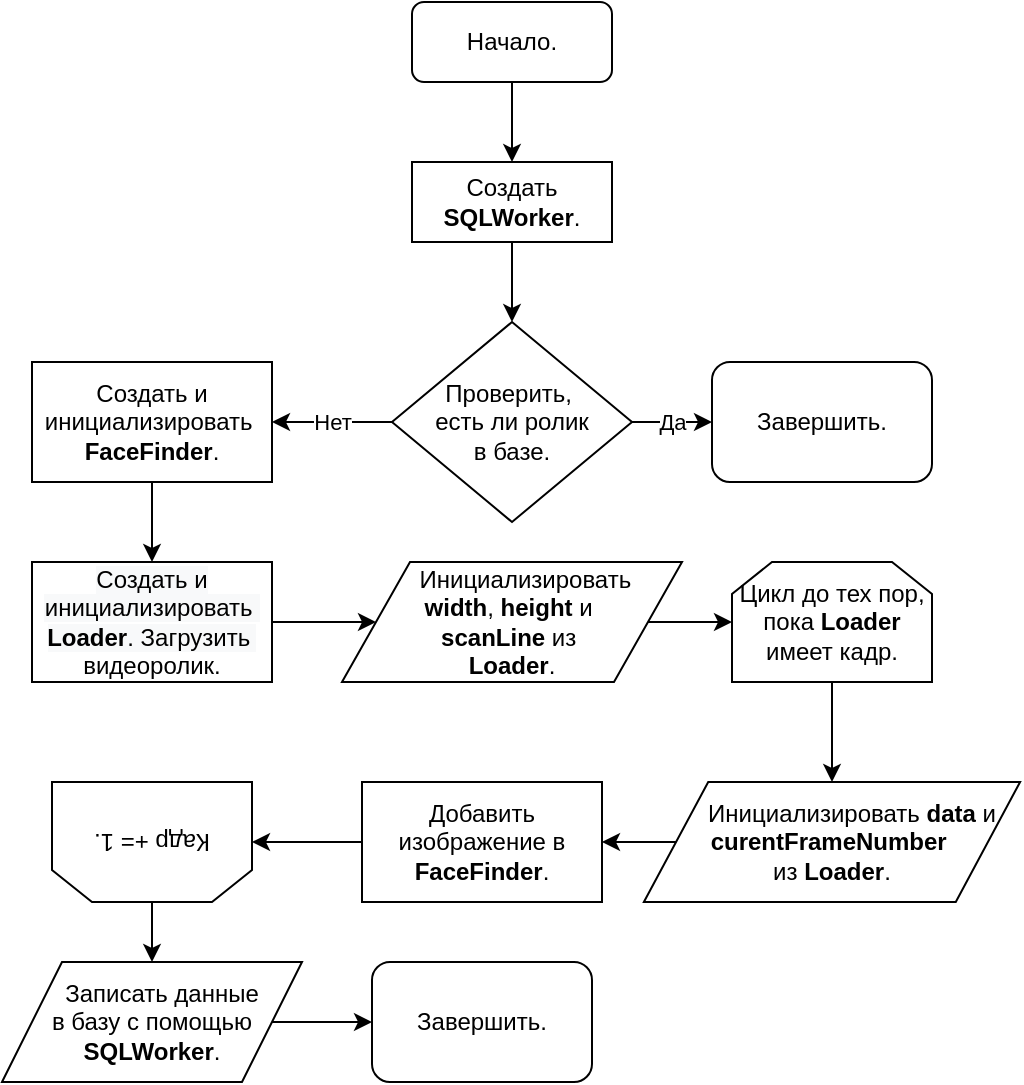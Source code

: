<mxfile version="13.1.11" type="device"><diagram id="fmChVBbdQ8EUE4LnrvRR" name="Page-1"><mxGraphModel dx="1038" dy="580" grid="1" gridSize="10" guides="1" tooltips="1" connect="1" arrows="1" fold="1" page="1" pageScale="1" pageWidth="850" pageHeight="1100" math="0" shadow="0"><root><mxCell id="0"/><mxCell id="1" parent="0"/><mxCell id="0reMAyi0JTl_DmJz0WMd-3" style="edgeStyle=orthogonalEdgeStyle;rounded=0;orthogonalLoop=1;jettySize=auto;html=1;entryX=0.5;entryY=0;entryDx=0;entryDy=0;" edge="1" parent="1" source="0reMAyi0JTl_DmJz0WMd-1" target="0reMAyi0JTl_DmJz0WMd-2"><mxGeometry relative="1" as="geometry"/></mxCell><mxCell id="0reMAyi0JTl_DmJz0WMd-1" value="Начало." style="rounded=1;whiteSpace=wrap;html=1;" vertex="1" parent="1"><mxGeometry x="390" y="120" width="100" height="40" as="geometry"/></mxCell><mxCell id="0reMAyi0JTl_DmJz0WMd-5" style="edgeStyle=orthogonalEdgeStyle;rounded=0;orthogonalLoop=1;jettySize=auto;html=1;entryX=0.5;entryY=0;entryDx=0;entryDy=0;" edge="1" parent="1" source="0reMAyi0JTl_DmJz0WMd-2" target="0reMAyi0JTl_DmJz0WMd-4"><mxGeometry relative="1" as="geometry"/></mxCell><mxCell id="0reMAyi0JTl_DmJz0WMd-2" value="Создать &lt;b&gt;SQLWorker&lt;/b&gt;." style="rounded=0;whiteSpace=wrap;html=1;" vertex="1" parent="1"><mxGeometry x="390" y="200" width="100" height="40" as="geometry"/></mxCell><mxCell id="0reMAyi0JTl_DmJz0WMd-6" value="Да" style="edgeStyle=orthogonalEdgeStyle;rounded=0;orthogonalLoop=1;jettySize=auto;html=1;entryX=0;entryY=0.5;entryDx=0;entryDy=0;" edge="1" parent="1" source="0reMAyi0JTl_DmJz0WMd-4" target="0reMAyi0JTl_DmJz0WMd-7"><mxGeometry relative="1" as="geometry"><mxPoint x="560" y="330" as="targetPoint"/></mxGeometry></mxCell><mxCell id="0reMAyi0JTl_DmJz0WMd-9" value="Нет" style="edgeStyle=orthogonalEdgeStyle;rounded=0;orthogonalLoop=1;jettySize=auto;html=1;entryX=1;entryY=0.5;entryDx=0;entryDy=0;" edge="1" parent="1" source="0reMAyi0JTl_DmJz0WMd-4" target="0reMAyi0JTl_DmJz0WMd-8"><mxGeometry relative="1" as="geometry"/></mxCell><mxCell id="0reMAyi0JTl_DmJz0WMd-4" value="Проверить,&amp;nbsp;&lt;br&gt;есть ли ролик &lt;br&gt;в базе." style="rhombus;whiteSpace=wrap;html=1;" vertex="1" parent="1"><mxGeometry x="380" y="280" width="120" height="100" as="geometry"/></mxCell><mxCell id="0reMAyi0JTl_DmJz0WMd-7" value="Завершить." style="rounded=1;whiteSpace=wrap;html=1;" vertex="1" parent="1"><mxGeometry x="540" y="300" width="110" height="60" as="geometry"/></mxCell><mxCell id="0reMAyi0JTl_DmJz0WMd-11" style="edgeStyle=orthogonalEdgeStyle;rounded=0;orthogonalLoop=1;jettySize=auto;html=1;entryX=0.5;entryY=0;entryDx=0;entryDy=0;" edge="1" parent="1" source="0reMAyi0JTl_DmJz0WMd-8" target="0reMAyi0JTl_DmJz0WMd-10"><mxGeometry relative="1" as="geometry"/></mxCell><mxCell id="0reMAyi0JTl_DmJz0WMd-8" value="Создать и инициализировать&amp;nbsp;&lt;br&gt;&lt;b&gt;FaceFinder&lt;/b&gt;." style="rounded=0;whiteSpace=wrap;html=1;" vertex="1" parent="1"><mxGeometry x="200" y="300" width="120" height="60" as="geometry"/></mxCell><mxCell id="0reMAyi0JTl_DmJz0WMd-14" style="edgeStyle=orthogonalEdgeStyle;rounded=0;orthogonalLoop=1;jettySize=auto;html=1;entryX=0;entryY=0.5;entryDx=0;entryDy=0;" edge="1" parent="1" source="0reMAyi0JTl_DmJz0WMd-10" target="0reMAyi0JTl_DmJz0WMd-13"><mxGeometry relative="1" as="geometry"/></mxCell><mxCell id="0reMAyi0JTl_DmJz0WMd-10" value="&lt;span style=&quot;color: rgb(0 , 0 , 0) ; font-family: &amp;#34;helvetica&amp;#34; ; font-size: 12px ; font-style: normal ; font-weight: 400 ; letter-spacing: normal ; text-align: center ; text-indent: 0px ; text-transform: none ; word-spacing: 0px ; background-color: rgb(248 , 249 , 250) ; display: inline ; float: none&quot;&gt;Создать и инициализировать&amp;nbsp;&lt;/span&gt;&lt;br style=&quot;color: rgb(0 , 0 , 0) ; font-family: &amp;#34;helvetica&amp;#34; ; font-size: 12px ; font-style: normal ; font-weight: 400 ; letter-spacing: normal ; text-align: center ; text-indent: 0px ; text-transform: none ; word-spacing: 0px ; background-color: rgb(248 , 249 , 250)&quot;&gt;&lt;b style=&quot;color: rgb(0 , 0 , 0) ; font-family: &amp;#34;helvetica&amp;#34; ; font-size: 12px ; font-style: normal ; letter-spacing: normal ; text-align: center ; text-indent: 0px ; text-transform: none ; word-spacing: 0px ; background-color: rgb(248 , 249 , 250)&quot;&gt;Loader&lt;/b&gt;&lt;span style=&quot;color: rgb(0 , 0 , 0) ; font-family: &amp;#34;helvetica&amp;#34; ; font-size: 12px ; font-style: normal ; letter-spacing: normal ; text-align: center ; text-indent: 0px ; text-transform: none ; word-spacing: 0px ; background-color: rgb(248 , 249 , 250)&quot;&gt;. Загрузить&amp;nbsp;&lt;br&gt;&lt;/span&gt;видеоролик." style="rounded=0;whiteSpace=wrap;html=1;" vertex="1" parent="1"><mxGeometry x="200" y="400" width="120" height="60" as="geometry"/></mxCell><mxCell id="0reMAyi0JTl_DmJz0WMd-16" style="edgeStyle=orthogonalEdgeStyle;rounded=0;orthogonalLoop=1;jettySize=auto;html=1;entryX=0;entryY=0.5;entryDx=0;entryDy=0;" edge="1" parent="1" source="0reMAyi0JTl_DmJz0WMd-13" target="0reMAyi0JTl_DmJz0WMd-15"><mxGeometry relative="1" as="geometry"/></mxCell><mxCell id="0reMAyi0JTl_DmJz0WMd-13" value="&amp;nbsp; &amp;nbsp; &amp;nbsp;Инициализировать&lt;span style=&quot;font-family: &amp;#34;helvetica&amp;#34;&quot;&gt;&amp;nbsp;&lt;br&gt;&lt;b&gt;width&lt;/b&gt;,&lt;b&gt;&amp;nbsp;height&amp;nbsp;&lt;/b&gt;и&lt;b&gt;&amp;nbsp;&lt;br&gt;scanLine &lt;/b&gt;из&amp;nbsp;&lt;br&gt;&lt;b&gt;Loader&lt;/b&gt;.&lt;/span&gt;" style="shape=parallelogram;perimeter=parallelogramPerimeter;whiteSpace=wrap;html=1;" vertex="1" parent="1"><mxGeometry x="355" y="400" width="170" height="60" as="geometry"/></mxCell><mxCell id="0reMAyi0JTl_DmJz0WMd-18" style="edgeStyle=orthogonalEdgeStyle;rounded=0;orthogonalLoop=1;jettySize=auto;html=1;exitX=0.5;exitY=1;exitDx=0;exitDy=0;entryX=0.5;entryY=0;entryDx=0;entryDy=0;" edge="1" parent="1" source="0reMAyi0JTl_DmJz0WMd-15" target="0reMAyi0JTl_DmJz0WMd-17"><mxGeometry relative="1" as="geometry"/></mxCell><mxCell id="0reMAyi0JTl_DmJz0WMd-15" value="Цикл до тех пор, пока&amp;nbsp;&lt;b style=&quot;font-family: &amp;#34;helvetica&amp;#34;&quot;&gt;Loader &lt;/b&gt;&lt;span style=&quot;font-family: &amp;#34;helvetica&amp;#34;&quot;&gt;имеет кадр.&lt;/span&gt;" style="shape=loopLimit;whiteSpace=wrap;html=1;" vertex="1" parent="1"><mxGeometry x="550" y="400" width="100" height="60" as="geometry"/></mxCell><mxCell id="0reMAyi0JTl_DmJz0WMd-20" style="edgeStyle=orthogonalEdgeStyle;rounded=0;orthogonalLoop=1;jettySize=auto;html=1;entryX=1;entryY=0.5;entryDx=0;entryDy=0;" edge="1" parent="1" source="0reMAyi0JTl_DmJz0WMd-17" target="0reMAyi0JTl_DmJz0WMd-19"><mxGeometry relative="1" as="geometry"/></mxCell><mxCell id="0reMAyi0JTl_DmJz0WMd-17" value="&amp;nbsp; &amp;nbsp; &amp;nbsp; Инициализировать&lt;span style=&quot;font-family: &amp;#34;helvetica&amp;#34;&quot;&gt;&amp;nbsp;&lt;b&gt;data &lt;/b&gt;и &lt;b&gt;curentFrameNumber&amp;nbsp;&lt;br&gt;&lt;/b&gt;из&amp;nbsp;&lt;b&gt;Loader&lt;/b&gt;.&lt;/span&gt;" style="shape=parallelogram;perimeter=parallelogramPerimeter;whiteSpace=wrap;html=1;size=0.171;" vertex="1" parent="1"><mxGeometry x="505.94" y="510" width="188.12" height="60" as="geometry"/></mxCell><mxCell id="0reMAyi0JTl_DmJz0WMd-23" style="edgeStyle=orthogonalEdgeStyle;rounded=0;orthogonalLoop=1;jettySize=auto;html=1;entryX=0;entryY=0.5;entryDx=0;entryDy=0;" edge="1" parent="1" source="0reMAyi0JTl_DmJz0WMd-19" target="0reMAyi0JTl_DmJz0WMd-21"><mxGeometry relative="1" as="geometry"/></mxCell><mxCell id="0reMAyi0JTl_DmJz0WMd-19" value="Добавить изображение в &lt;b&gt;FaceFinder&lt;/b&gt;." style="rounded=0;whiteSpace=wrap;html=1;" vertex="1" parent="1"><mxGeometry x="365" y="510" width="120" height="60" as="geometry"/></mxCell><mxCell id="0reMAyi0JTl_DmJz0WMd-28" style="edgeStyle=orthogonalEdgeStyle;rounded=0;orthogonalLoop=1;jettySize=auto;html=1;entryX=0.5;entryY=0;entryDx=0;entryDy=0;" edge="1" parent="1" source="0reMAyi0JTl_DmJz0WMd-21" target="0reMAyi0JTl_DmJz0WMd-25"><mxGeometry relative="1" as="geometry"/></mxCell><mxCell id="0reMAyi0JTl_DmJz0WMd-21" value="Кадр += 1." style="shape=loopLimit;whiteSpace=wrap;html=1;rotation=-180;" vertex="1" parent="1"><mxGeometry x="210" y="510" width="100" height="60" as="geometry"/></mxCell><mxCell id="0reMAyi0JTl_DmJz0WMd-27" style="edgeStyle=orthogonalEdgeStyle;rounded=0;orthogonalLoop=1;jettySize=auto;html=1;" edge="1" parent="1" source="0reMAyi0JTl_DmJz0WMd-25" target="0reMAyi0JTl_DmJz0WMd-26"><mxGeometry relative="1" as="geometry"/></mxCell><mxCell id="0reMAyi0JTl_DmJz0WMd-25" value="&amp;nbsp; &amp;nbsp;Записать данные &lt;br&gt;в базу с помощью &lt;b&gt;SQLWorker&lt;/b&gt;." style="shape=parallelogram;perimeter=parallelogramPerimeter;whiteSpace=wrap;html=1;" vertex="1" parent="1"><mxGeometry x="185" y="600" width="150" height="60" as="geometry"/></mxCell><mxCell id="0reMAyi0JTl_DmJz0WMd-26" value="Завершить." style="rounded=1;whiteSpace=wrap;html=1;" vertex="1" parent="1"><mxGeometry x="370" y="600" width="110" height="60" as="geometry"/></mxCell></root></mxGraphModel></diagram></mxfile>